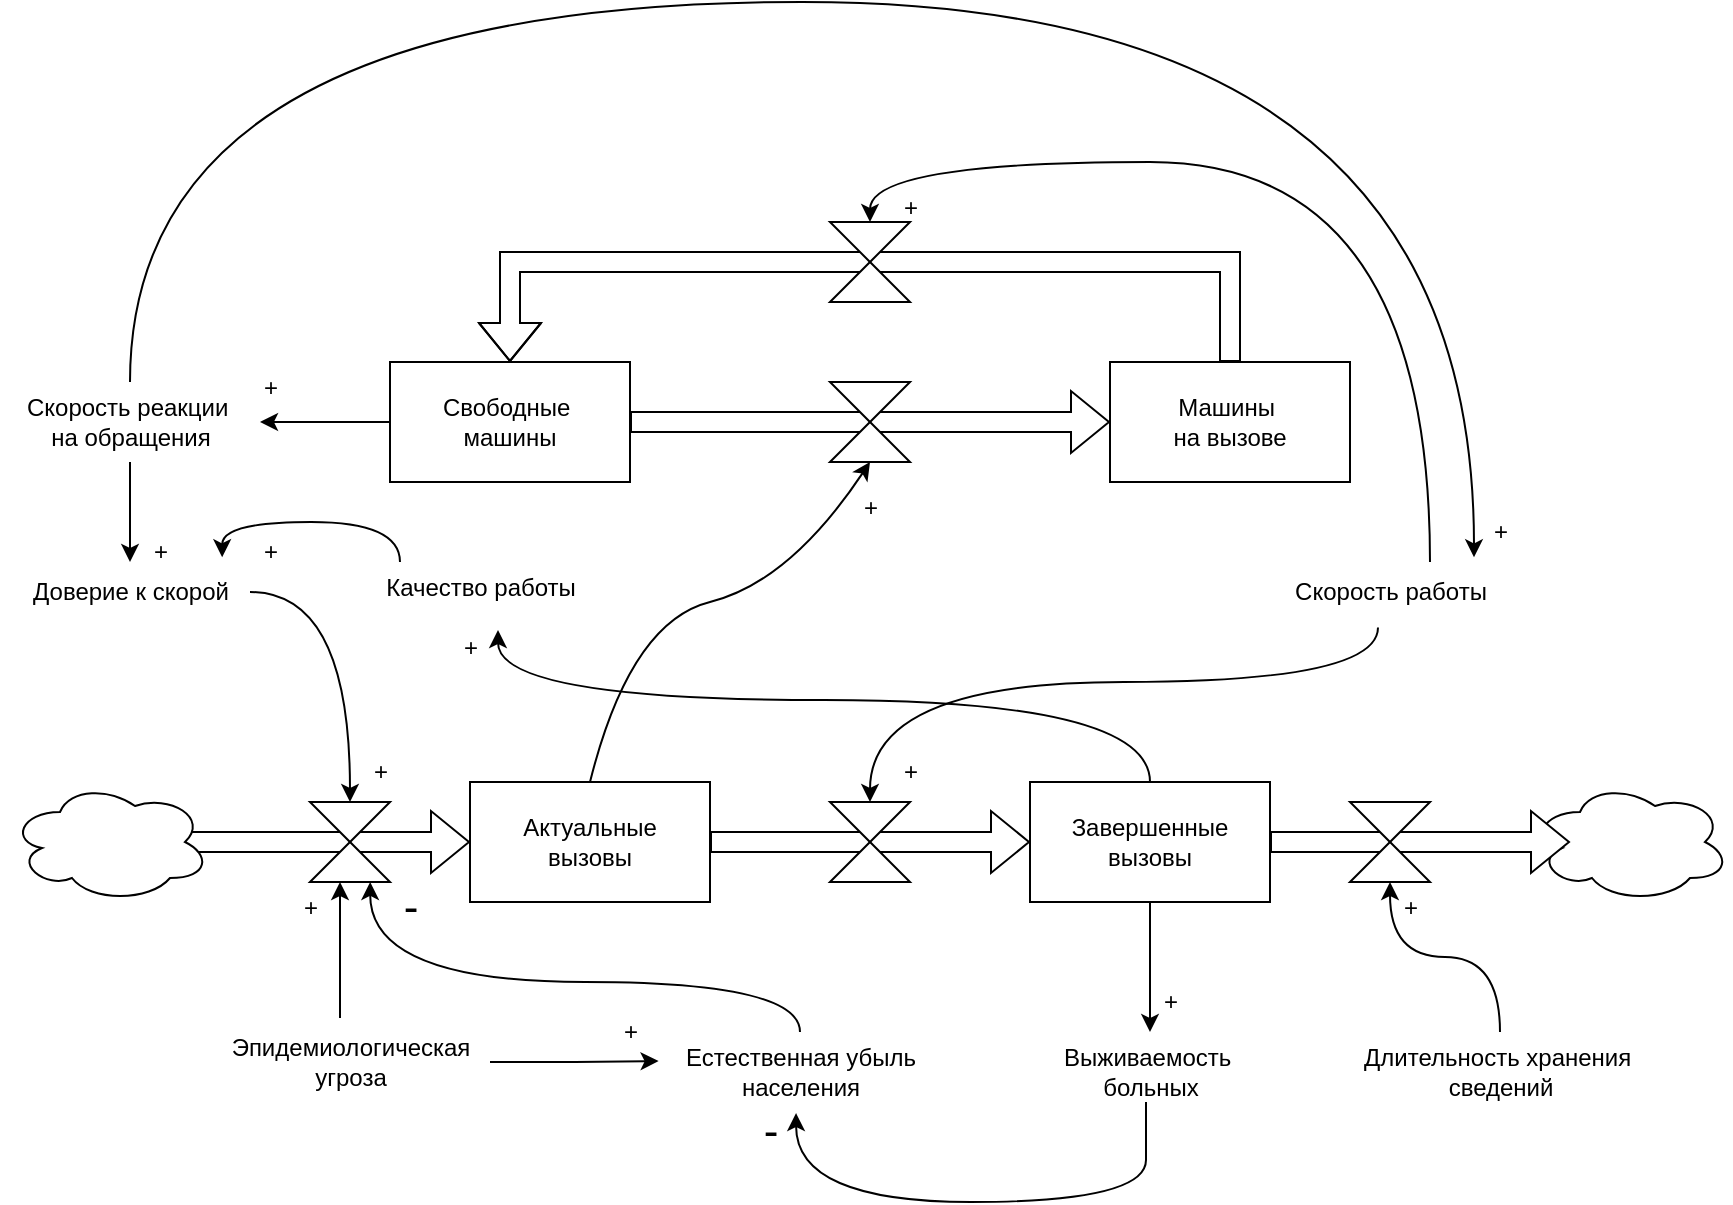 <mxfile version="24.2.2" type="github" pages="2">
  <diagram name="Страница — 1" id="IVTXrIopCO9HeBogjIOx">
    <mxGraphModel dx="994" dy="461" grid="1" gridSize="10" guides="1" tooltips="1" connect="1" arrows="1" fold="1" page="1" pageScale="1" pageWidth="827" pageHeight="1169" math="0" shadow="0">
      <root>
        <mxCell id="0" />
        <mxCell id="1" parent="0" />
        <mxCell id="yLS3L7dr6BHDWashYxUx-17" value="" style="ellipse;shape=cloud;whiteSpace=wrap;html=1;align=center;" parent="1" vertex="1">
          <mxGeometry x="865" y="440" width="100" height="60" as="geometry" />
        </mxCell>
        <mxCell id="yLS3L7dr6BHDWashYxUx-37" value="" style="edgeStyle=orthogonalEdgeStyle;rounded=0;orthogonalLoop=1;jettySize=auto;html=1;" parent="1" source="yLS3L7dr6BHDWashYxUx-1" target="yLS3L7dr6BHDWashYxUx-35" edge="1">
          <mxGeometry relative="1" as="geometry" />
        </mxCell>
        <mxCell id="yLS3L7dr6BHDWashYxUx-1" value="Свободные&amp;nbsp;&lt;div&gt;&lt;span style=&quot;background-color: initial;&quot;&gt;машины&lt;/span&gt;&lt;/div&gt;" style="rounded=0;whiteSpace=wrap;html=1;" parent="1" vertex="1">
          <mxGeometry x="295" y="230" width="120" height="60" as="geometry" />
        </mxCell>
        <mxCell id="yLS3L7dr6BHDWashYxUx-2" value="Машины&amp;nbsp;&lt;div&gt;на вызове&lt;/div&gt;" style="rounded=0;whiteSpace=wrap;html=1;" parent="1" vertex="1">
          <mxGeometry x="655" y="230" width="120" height="60" as="geometry" />
        </mxCell>
        <mxCell id="yLS3L7dr6BHDWashYxUx-3" value="Актуальные&lt;div&gt;вызовы&lt;/div&gt;" style="rounded=0;whiteSpace=wrap;html=1;" parent="1" vertex="1">
          <mxGeometry x="335" y="440" width="120" height="60" as="geometry" />
        </mxCell>
        <mxCell id="yLS3L7dr6BHDWashYxUx-75" style="edgeStyle=orthogonalEdgeStyle;rounded=0;orthogonalLoop=1;jettySize=auto;html=1;" parent="1" source="yLS3L7dr6BHDWashYxUx-4" target="yLS3L7dr6BHDWashYxUx-55" edge="1">
          <mxGeometry relative="1" as="geometry" />
        </mxCell>
        <mxCell id="yLS3L7dr6BHDWashYxUx-4" value="Завершенные&lt;div&gt;вызовы&lt;/div&gt;" style="rounded=0;whiteSpace=wrap;html=1;" parent="1" vertex="1">
          <mxGeometry x="615" y="440" width="120" height="60" as="geometry" />
        </mxCell>
        <mxCell id="yLS3L7dr6BHDWashYxUx-5" value="" style="shape=flexArrow;endArrow=classic;html=1;rounded=0;entryX=0;entryY=0.5;entryDx=0;entryDy=0;exitX=1;exitY=0.5;exitDx=0;exitDy=0;" parent="1" source="yLS3L7dr6BHDWashYxUx-1" target="yLS3L7dr6BHDWashYxUx-2" edge="1">
          <mxGeometry width="50" height="50" relative="1" as="geometry">
            <mxPoint x="305" y="380" as="sourcePoint" />
            <mxPoint x="355" y="330" as="targetPoint" />
          </mxGeometry>
        </mxCell>
        <mxCell id="yLS3L7dr6BHDWashYxUx-6" value="" style="shape=flexArrow;endArrow=classic;html=1;rounded=0;exitX=0.5;exitY=0;exitDx=0;exitDy=0;entryX=0.5;entryY=0;entryDx=0;entryDy=0;" parent="1" source="yLS3L7dr6BHDWashYxUx-2" target="yLS3L7dr6BHDWashYxUx-1" edge="1">
          <mxGeometry width="50" height="50" relative="1" as="geometry">
            <mxPoint x="625" y="390" as="sourcePoint" />
            <mxPoint x="675" y="340" as="targetPoint" />
            <Array as="points">
              <mxPoint x="715" y="180" />
              <mxPoint x="355" y="180" />
            </Array>
          </mxGeometry>
        </mxCell>
        <mxCell id="yLS3L7dr6BHDWashYxUx-7" value="" style="verticalLabelPosition=bottom;verticalAlign=top;html=1;shape=mxgraph.basic.acute_triangle;dx=0.5;" parent="1" vertex="1">
          <mxGeometry x="515" y="260" width="40" height="20" as="geometry" />
        </mxCell>
        <mxCell id="yLS3L7dr6BHDWashYxUx-8" value="" style="verticalLabelPosition=bottom;verticalAlign=top;html=1;shape=mxgraph.basic.acute_triangle;dx=0.5;rotation=-180;" parent="1" vertex="1">
          <mxGeometry x="515" y="240" width="40" height="20" as="geometry" />
        </mxCell>
        <mxCell id="yLS3L7dr6BHDWashYxUx-10" value="" style="verticalLabelPosition=bottom;verticalAlign=top;html=1;shape=mxgraph.basic.acute_triangle;dx=0.5;" parent="1" vertex="1">
          <mxGeometry x="515" y="180" width="40" height="20" as="geometry" />
        </mxCell>
        <mxCell id="yLS3L7dr6BHDWashYxUx-11" value="" style="verticalLabelPosition=bottom;verticalAlign=top;html=1;shape=mxgraph.basic.acute_triangle;dx=0.5;rotation=-180;" parent="1" vertex="1">
          <mxGeometry x="515" y="160" width="40" height="20" as="geometry" />
        </mxCell>
        <mxCell id="yLS3L7dr6BHDWashYxUx-12" value="" style="shape=flexArrow;endArrow=classic;html=1;rounded=0;entryX=0;entryY=0.5;entryDx=0;entryDy=0;exitX=1;exitY=0.5;exitDx=0;exitDy=0;" parent="1" source="yLS3L7dr6BHDWashYxUx-3" target="yLS3L7dr6BHDWashYxUx-4" edge="1">
          <mxGeometry width="50" height="50" relative="1" as="geometry">
            <mxPoint x="465" y="470" as="sourcePoint" />
            <mxPoint x="615" y="470" as="targetPoint" />
          </mxGeometry>
        </mxCell>
        <mxCell id="yLS3L7dr6BHDWashYxUx-13" value="" style="verticalLabelPosition=bottom;verticalAlign=top;html=1;shape=mxgraph.basic.acute_triangle;dx=0.5;" parent="1" vertex="1">
          <mxGeometry x="515" y="470" width="40" height="20" as="geometry" />
        </mxCell>
        <mxCell id="yLS3L7dr6BHDWashYxUx-14" value="" style="verticalLabelPosition=bottom;verticalAlign=top;html=1;shape=mxgraph.basic.acute_triangle;dx=0.5;rotation=-180;" parent="1" vertex="1">
          <mxGeometry x="515" y="450" width="40" height="20" as="geometry" />
        </mxCell>
        <mxCell id="yLS3L7dr6BHDWashYxUx-18" value="" style="shape=flexArrow;endArrow=classic;html=1;rounded=0;entryX=0;entryY=0.5;entryDx=0;entryDy=0;" parent="1" target="yLS3L7dr6BHDWashYxUx-3" edge="1">
          <mxGeometry width="50" height="50" relative="1" as="geometry">
            <mxPoint x="185" y="470" as="sourcePoint" />
            <mxPoint x="325" y="470" as="targetPoint" />
          </mxGeometry>
        </mxCell>
        <mxCell id="yLS3L7dr6BHDWashYxUx-19" value="" style="verticalLabelPosition=bottom;verticalAlign=top;html=1;shape=mxgraph.basic.acute_triangle;dx=0.5;" parent="1" vertex="1">
          <mxGeometry x="255" y="470" width="40" height="20" as="geometry" />
        </mxCell>
        <mxCell id="yLS3L7dr6BHDWashYxUx-20" value="" style="verticalLabelPosition=bottom;verticalAlign=top;html=1;shape=mxgraph.basic.acute_triangle;dx=0.5;rotation=-180;" parent="1" vertex="1">
          <mxGeometry x="255" y="450" width="40" height="20" as="geometry" />
        </mxCell>
        <mxCell id="yLS3L7dr6BHDWashYxUx-16" value="" style="ellipse;shape=cloud;whiteSpace=wrap;html=1;align=center;" parent="1" vertex="1">
          <mxGeometry x="105" y="440" width="100" height="60" as="geometry" />
        </mxCell>
        <mxCell id="yLS3L7dr6BHDWashYxUx-21" value="" style="shape=flexArrow;endArrow=classic;html=1;rounded=0;exitX=1;exitY=0.5;exitDx=0;exitDy=0;fillColor=default;" parent="1" source="yLS3L7dr6BHDWashYxUx-4" edge="1">
          <mxGeometry width="50" height="50" relative="1" as="geometry">
            <mxPoint x="745" y="470" as="sourcePoint" />
            <mxPoint x="885" y="470" as="targetPoint" />
          </mxGeometry>
        </mxCell>
        <mxCell id="yLS3L7dr6BHDWashYxUx-22" value="" style="verticalLabelPosition=bottom;verticalAlign=top;html=1;shape=mxgraph.basic.acute_triangle;dx=0.5;" parent="1" vertex="1">
          <mxGeometry x="775" y="470" width="40" height="20" as="geometry" />
        </mxCell>
        <mxCell id="yLS3L7dr6BHDWashYxUx-23" value="" style="verticalLabelPosition=bottom;verticalAlign=top;html=1;shape=mxgraph.basic.acute_triangle;dx=0.5;rotation=-180;" parent="1" vertex="1">
          <mxGeometry x="775" y="450" width="40" height="20" as="geometry" />
        </mxCell>
        <mxCell id="yLS3L7dr6BHDWashYxUx-25" value="Длительность хранения&amp;nbsp;&lt;div&gt;сведений&lt;/div&gt;" style="text;html=1;align=center;verticalAlign=middle;resizable=0;points=[];autosize=1;strokeColor=none;fillColor=none;" parent="1" vertex="1">
          <mxGeometry x="770" y="565" width="160" height="40" as="geometry" />
        </mxCell>
        <mxCell id="yLS3L7dr6BHDWashYxUx-26" style="edgeStyle=orthogonalEdgeStyle;rounded=0;orthogonalLoop=1;jettySize=auto;html=1;entryX=0.5;entryY=1;entryDx=0;entryDy=0;entryPerimeter=0;curved=1;" parent="1" source="yLS3L7dr6BHDWashYxUx-25" target="yLS3L7dr6BHDWashYxUx-22" edge="1">
          <mxGeometry relative="1" as="geometry" />
        </mxCell>
        <mxCell id="yLS3L7dr6BHDWashYxUx-27" value="+" style="text;html=1;align=center;verticalAlign=middle;resizable=0;points=[];autosize=1;strokeColor=none;fillColor=none;" parent="1" vertex="1">
          <mxGeometry x="790" y="488" width="30" height="30" as="geometry" />
        </mxCell>
        <mxCell id="yLS3L7dr6BHDWashYxUx-28" value="" style="curved=1;endArrow=classic;html=1;rounded=0;exitX=0.5;exitY=0;exitDx=0;exitDy=0;entryX=0.5;entryY=1;entryDx=0;entryDy=0;entryPerimeter=0;" parent="1" source="yLS3L7dr6BHDWashYxUx-3" target="yLS3L7dr6BHDWashYxUx-7" edge="1">
          <mxGeometry width="50" height="50" relative="1" as="geometry">
            <mxPoint x="435" y="410" as="sourcePoint" />
            <mxPoint x="485" y="360" as="targetPoint" />
            <Array as="points">
              <mxPoint x="415" y="360" />
              <mxPoint x="495" y="340" />
            </Array>
          </mxGeometry>
        </mxCell>
        <mxCell id="yLS3L7dr6BHDWashYxUx-29" value="+" style="text;html=1;align=center;verticalAlign=middle;resizable=0;points=[];autosize=1;strokeColor=none;fillColor=none;" parent="1" vertex="1">
          <mxGeometry x="520" y="288" width="30" height="30" as="geometry" />
        </mxCell>
        <mxCell id="yLS3L7dr6BHDWashYxUx-30" value="Скорость работы" style="text;html=1;align=center;verticalAlign=middle;resizable=0;points=[];autosize=1;strokeColor=none;fillColor=none;" parent="1" vertex="1">
          <mxGeometry x="735" y="330" width="120" height="30" as="geometry" />
        </mxCell>
        <mxCell id="yLS3L7dr6BHDWashYxUx-31" style="edgeStyle=orthogonalEdgeStyle;rounded=0;orthogonalLoop=1;jettySize=auto;html=1;entryX=0.5;entryY=1;entryDx=0;entryDy=0;entryPerimeter=0;curved=1;" parent="1" source="yLS3L7dr6BHDWashYxUx-30" target="yLS3L7dr6BHDWashYxUx-11" edge="1">
          <mxGeometry relative="1" as="geometry">
            <Array as="points">
              <mxPoint x="815" y="130" />
              <mxPoint x="535" y="130" />
            </Array>
          </mxGeometry>
        </mxCell>
        <mxCell id="yLS3L7dr6BHDWashYxUx-32" value="+" style="text;html=1;align=center;verticalAlign=middle;resizable=0;points=[];autosize=1;strokeColor=none;fillColor=none;" parent="1" vertex="1">
          <mxGeometry x="540" y="138" width="30" height="30" as="geometry" />
        </mxCell>
        <mxCell id="yLS3L7dr6BHDWashYxUx-33" style="edgeStyle=orthogonalEdgeStyle;rounded=0;orthogonalLoop=1;jettySize=auto;html=1;entryX=0.5;entryY=1;entryDx=0;entryDy=0;entryPerimeter=0;curved=1;exitX=0.45;exitY=1.09;exitDx=0;exitDy=0;exitPerimeter=0;" parent="1" source="yLS3L7dr6BHDWashYxUx-30" target="yLS3L7dr6BHDWashYxUx-14" edge="1">
          <mxGeometry relative="1" as="geometry">
            <Array as="points">
              <mxPoint x="789" y="390" />
              <mxPoint x="535" y="390" />
            </Array>
          </mxGeometry>
        </mxCell>
        <mxCell id="yLS3L7dr6BHDWashYxUx-34" value="+" style="text;html=1;align=center;verticalAlign=middle;resizable=0;points=[];autosize=1;strokeColor=none;fillColor=none;" parent="1" vertex="1">
          <mxGeometry x="540" y="420" width="30" height="30" as="geometry" />
        </mxCell>
        <mxCell id="yLS3L7dr6BHDWashYxUx-38" value="" style="edgeStyle=orthogonalEdgeStyle;rounded=0;orthogonalLoop=1;jettySize=auto;html=1;" parent="1" source="yLS3L7dr6BHDWashYxUx-35" target="yLS3L7dr6BHDWashYxUx-36" edge="1">
          <mxGeometry relative="1" as="geometry" />
        </mxCell>
        <mxCell id="yLS3L7dr6BHDWashYxUx-35" value="Скорость реакции&amp;nbsp;&lt;div&gt;на обращения&lt;/div&gt;" style="text;html=1;align=center;verticalAlign=middle;resizable=0;points=[];autosize=1;strokeColor=none;fillColor=none;" parent="1" vertex="1">
          <mxGeometry x="100" y="240" width="130" height="40" as="geometry" />
        </mxCell>
        <mxCell id="yLS3L7dr6BHDWashYxUx-36" value="Доверие к скорой" style="text;html=1;align=center;verticalAlign=middle;resizable=0;points=[];autosize=1;strokeColor=none;fillColor=none;" parent="1" vertex="1">
          <mxGeometry x="105" y="330" width="120" height="30" as="geometry" />
        </mxCell>
        <mxCell id="yLS3L7dr6BHDWashYxUx-39" value="+" style="text;html=1;align=center;verticalAlign=middle;resizable=0;points=[];autosize=1;strokeColor=none;fillColor=none;" parent="1" vertex="1">
          <mxGeometry x="220" y="228" width="30" height="30" as="geometry" />
        </mxCell>
        <mxCell id="yLS3L7dr6BHDWashYxUx-40" value="+" style="text;html=1;align=center;verticalAlign=middle;resizable=0;points=[];autosize=1;strokeColor=none;fillColor=none;" parent="1" vertex="1">
          <mxGeometry x="165" y="310" width="30" height="30" as="geometry" />
        </mxCell>
        <mxCell id="yLS3L7dr6BHDWashYxUx-41" style="edgeStyle=orthogonalEdgeStyle;rounded=0;orthogonalLoop=1;jettySize=auto;html=1;entryX=0.5;entryY=1;entryDx=0;entryDy=0;entryPerimeter=0;curved=1;" parent="1" source="yLS3L7dr6BHDWashYxUx-36" target="yLS3L7dr6BHDWashYxUx-20" edge="1">
          <mxGeometry relative="1" as="geometry" />
        </mxCell>
        <mxCell id="yLS3L7dr6BHDWashYxUx-42" value="+" style="text;html=1;align=center;verticalAlign=middle;resizable=0;points=[];autosize=1;strokeColor=none;fillColor=none;" parent="1" vertex="1">
          <mxGeometry x="275" y="420" width="30" height="30" as="geometry" />
        </mxCell>
        <mxCell id="yLS3L7dr6BHDWashYxUx-43" style="edgeStyle=orthogonalEdgeStyle;rounded=0;orthogonalLoop=1;jettySize=auto;html=1;entryX=0.85;entryY=-0.079;entryDx=0;entryDy=0;entryPerimeter=0;curved=1;" parent="1" source="yLS3L7dr6BHDWashYxUx-35" target="yLS3L7dr6BHDWashYxUx-30" edge="1">
          <mxGeometry relative="1" as="geometry">
            <Array as="points">
              <mxPoint x="165" y="50" />
              <mxPoint x="837" y="50" />
            </Array>
          </mxGeometry>
        </mxCell>
        <mxCell id="yLS3L7dr6BHDWashYxUx-44" value="+" style="text;html=1;align=center;verticalAlign=middle;resizable=0;points=[];autosize=1;strokeColor=none;fillColor=none;" parent="1" vertex="1">
          <mxGeometry x="835" y="300" width="30" height="30" as="geometry" />
        </mxCell>
        <mxCell id="yLS3L7dr6BHDWashYxUx-45" value="Качество работы" style="text;html=1;align=center;verticalAlign=middle;resizable=0;points=[];autosize=1;strokeColor=none;fillColor=none;" parent="1" vertex="1">
          <mxGeometry x="280" y="328" width="120" height="30" as="geometry" />
        </mxCell>
        <mxCell id="yLS3L7dr6BHDWashYxUx-47" style="edgeStyle=orthogonalEdgeStyle;rounded=0;orthogonalLoop=1;jettySize=auto;html=1;entryX=0.575;entryY=1.2;entryDx=0;entryDy=0;entryPerimeter=0;curved=1;exitX=0.5;exitY=0;exitDx=0;exitDy=0;" parent="1" source="yLS3L7dr6BHDWashYxUx-4" target="yLS3L7dr6BHDWashYxUx-45" edge="1">
          <mxGeometry relative="1" as="geometry">
            <mxPoint x="134" y="378" as="sourcePoint" />
          </mxGeometry>
        </mxCell>
        <mxCell id="yLS3L7dr6BHDWashYxUx-48" value="+" style="text;html=1;align=center;verticalAlign=middle;resizable=0;points=[];autosize=1;strokeColor=none;fillColor=none;" parent="1" vertex="1">
          <mxGeometry x="320" y="358" width="30" height="30" as="geometry" />
        </mxCell>
        <mxCell id="yLS3L7dr6BHDWashYxUx-50" style="edgeStyle=orthogonalEdgeStyle;rounded=0;orthogonalLoop=1;jettySize=auto;html=1;entryX=0.884;entryY=-0.079;entryDx=0;entryDy=0;entryPerimeter=0;curved=1;" parent="1" target="yLS3L7dr6BHDWashYxUx-36" edge="1">
          <mxGeometry relative="1" as="geometry">
            <mxPoint x="300" y="330" as="sourcePoint" />
            <Array as="points">
              <mxPoint x="300" y="310" />
              <mxPoint x="211" y="310" />
            </Array>
          </mxGeometry>
        </mxCell>
        <mxCell id="yLS3L7dr6BHDWashYxUx-51" value="+" style="text;html=1;align=center;verticalAlign=middle;resizable=0;points=[];autosize=1;strokeColor=none;fillColor=none;" parent="1" vertex="1">
          <mxGeometry x="220" y="310" width="30" height="30" as="geometry" />
        </mxCell>
        <mxCell id="yLS3L7dr6BHDWashYxUx-53" value="Эпидемиологическая&lt;div&gt;угроза&lt;/div&gt;" style="text;html=1;align=center;verticalAlign=middle;resizable=0;points=[];autosize=1;strokeColor=none;fillColor=none;" parent="1" vertex="1">
          <mxGeometry x="205" y="560" width="140" height="40" as="geometry" />
        </mxCell>
        <mxCell id="yLS3L7dr6BHDWashYxUx-54" value="Естественная убыль&lt;div&gt;населения&lt;/div&gt;" style="text;html=1;align=center;verticalAlign=middle;resizable=0;points=[];autosize=1;strokeColor=none;fillColor=none;" parent="1" vertex="1">
          <mxGeometry x="430" y="565" width="140" height="40" as="geometry" />
        </mxCell>
        <mxCell id="yLS3L7dr6BHDWashYxUx-55" value="Выживаемость&amp;nbsp;&lt;div&gt;больных&lt;/div&gt;" style="text;html=1;align=center;verticalAlign=middle;resizable=0;points=[];autosize=1;strokeColor=none;fillColor=none;" parent="1" vertex="1">
          <mxGeometry x="620" y="565" width="110" height="40" as="geometry" />
        </mxCell>
        <mxCell id="yLS3L7dr6BHDWashYxUx-59" value="+" style="text;html=1;align=center;verticalAlign=middle;resizable=0;points=[];autosize=1;strokeColor=none;fillColor=none;" parent="1" vertex="1">
          <mxGeometry x="240" y="488" width="30" height="30" as="geometry" />
        </mxCell>
        <mxCell id="yLS3L7dr6BHDWashYxUx-64" style="edgeStyle=orthogonalEdgeStyle;rounded=0;orthogonalLoop=1;jettySize=auto;html=1;" parent="1" edge="1">
          <mxGeometry relative="1" as="geometry">
            <mxPoint x="270" y="558" as="sourcePoint" />
            <mxPoint x="270" y="490" as="targetPoint" />
            <Array as="points">
              <mxPoint x="270" y="558" />
            </Array>
          </mxGeometry>
        </mxCell>
        <mxCell id="yLS3L7dr6BHDWashYxUx-65" style="edgeStyle=orthogonalEdgeStyle;rounded=0;orthogonalLoop=1;jettySize=auto;html=1;entryX=-0.005;entryY=0.364;entryDx=0;entryDy=0;entryPerimeter=0;" parent="1" source="yLS3L7dr6BHDWashYxUx-53" target="yLS3L7dr6BHDWashYxUx-54" edge="1">
          <mxGeometry relative="1" as="geometry" />
        </mxCell>
        <mxCell id="yLS3L7dr6BHDWashYxUx-66" value="+" style="text;html=1;align=center;verticalAlign=middle;resizable=0;points=[];autosize=1;strokeColor=none;fillColor=none;" parent="1" vertex="1">
          <mxGeometry x="400" y="550" width="30" height="30" as="geometry" />
        </mxCell>
        <mxCell id="yLS3L7dr6BHDWashYxUx-67" style="edgeStyle=orthogonalEdgeStyle;rounded=0;orthogonalLoop=1;jettySize=auto;html=1;entryX=0.486;entryY=1.014;entryDx=0;entryDy=0;entryPerimeter=0;curved=1;" parent="1" target="yLS3L7dr6BHDWashYxUx-54" edge="1">
          <mxGeometry relative="1" as="geometry">
            <mxPoint x="673" y="600" as="sourcePoint" />
            <Array as="points">
              <mxPoint x="673" y="608" />
              <mxPoint x="673" y="650" />
              <mxPoint x="498" y="650" />
            </Array>
          </mxGeometry>
        </mxCell>
        <mxCell id="yLS3L7dr6BHDWashYxUx-68" value="&lt;font style=&quot;font-size: 22px;&quot;&gt;-&lt;/font&gt;" style="text;html=1;align=center;verticalAlign=middle;resizable=0;points=[];autosize=1;strokeColor=none;fillColor=none;" parent="1" vertex="1">
          <mxGeometry x="470" y="595" width="30" height="40" as="geometry" />
        </mxCell>
        <mxCell id="yLS3L7dr6BHDWashYxUx-71" style="edgeStyle=orthogonalEdgeStyle;rounded=0;orthogonalLoop=1;jettySize=auto;html=1;entryX=0.752;entryY=0.998;entryDx=0;entryDy=0;entryPerimeter=0;curved=1;" parent="1" source="yLS3L7dr6BHDWashYxUx-54" target="yLS3L7dr6BHDWashYxUx-19" edge="1">
          <mxGeometry relative="1" as="geometry">
            <Array as="points">
              <mxPoint x="500" y="540" />
              <mxPoint x="285" y="540" />
            </Array>
          </mxGeometry>
        </mxCell>
        <mxCell id="yLS3L7dr6BHDWashYxUx-73" value="&lt;font style=&quot;font-size: 22px;&quot;&gt;-&lt;/font&gt;" style="text;html=1;align=center;verticalAlign=middle;resizable=0;points=[];autosize=1;strokeColor=none;fillColor=none;" parent="1" vertex="1">
          <mxGeometry x="290" y="483" width="30" height="40" as="geometry" />
        </mxCell>
        <mxCell id="yLS3L7dr6BHDWashYxUx-76" value="+" style="text;html=1;align=center;verticalAlign=middle;resizable=0;points=[];autosize=1;strokeColor=none;fillColor=none;" parent="1" vertex="1">
          <mxGeometry x="670" y="535" width="30" height="30" as="geometry" />
        </mxCell>
      </root>
    </mxGraphModel>
  </diagram>
  <diagram id="7i7KX_Cx1jpg0cl9Cd-w" name="Страница — 2">
    <mxGraphModel dx="660" dy="432" grid="1" gridSize="10" guides="1" tooltips="1" connect="1" arrows="1" fold="1" page="1" pageScale="1" pageWidth="827" pageHeight="1169" math="0" shadow="0">
      <root>
        <mxCell id="0" />
        <mxCell id="1" parent="0" />
      </root>
    </mxGraphModel>
  </diagram>
</mxfile>
